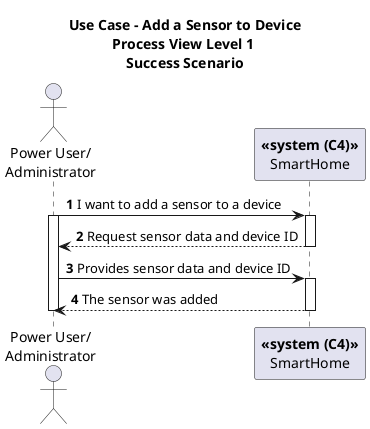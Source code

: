 @startuml

title Use Case - Add a Sensor to Device\nProcess View Level 1 \nSuccess Scenario
autonumber

actor "Power User/\nAdministrator" as A
participant "**<<system (C4)>>**\nSmartHome" as SH

A -> SH : I want to add a sensor to a device
activate A
activate SH
SH --> A : Request sensor data and device ID
deactivate SH
A -> SH : Provides sensor data and device ID
activate SH
SH --> A : The sensor was added
deactivate SH
deactivate A

@enduml

